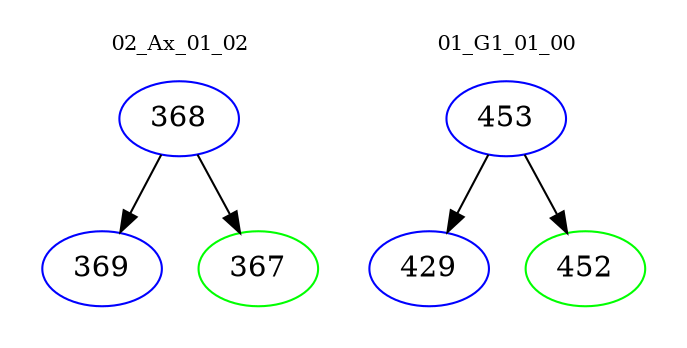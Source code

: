 digraph{
subgraph cluster_0 {
color = white
label = "02_Ax_01_02";
fontsize=10;
T0_368 [label="368", color="blue"]
T0_368 -> T0_369 [color="black"]
T0_369 [label="369", color="blue"]
T0_368 -> T0_367 [color="black"]
T0_367 [label="367", color="green"]
}
subgraph cluster_1 {
color = white
label = "01_G1_01_00";
fontsize=10;
T1_453 [label="453", color="blue"]
T1_453 -> T1_429 [color="black"]
T1_429 [label="429", color="blue"]
T1_453 -> T1_452 [color="black"]
T1_452 [label="452", color="green"]
}
}
